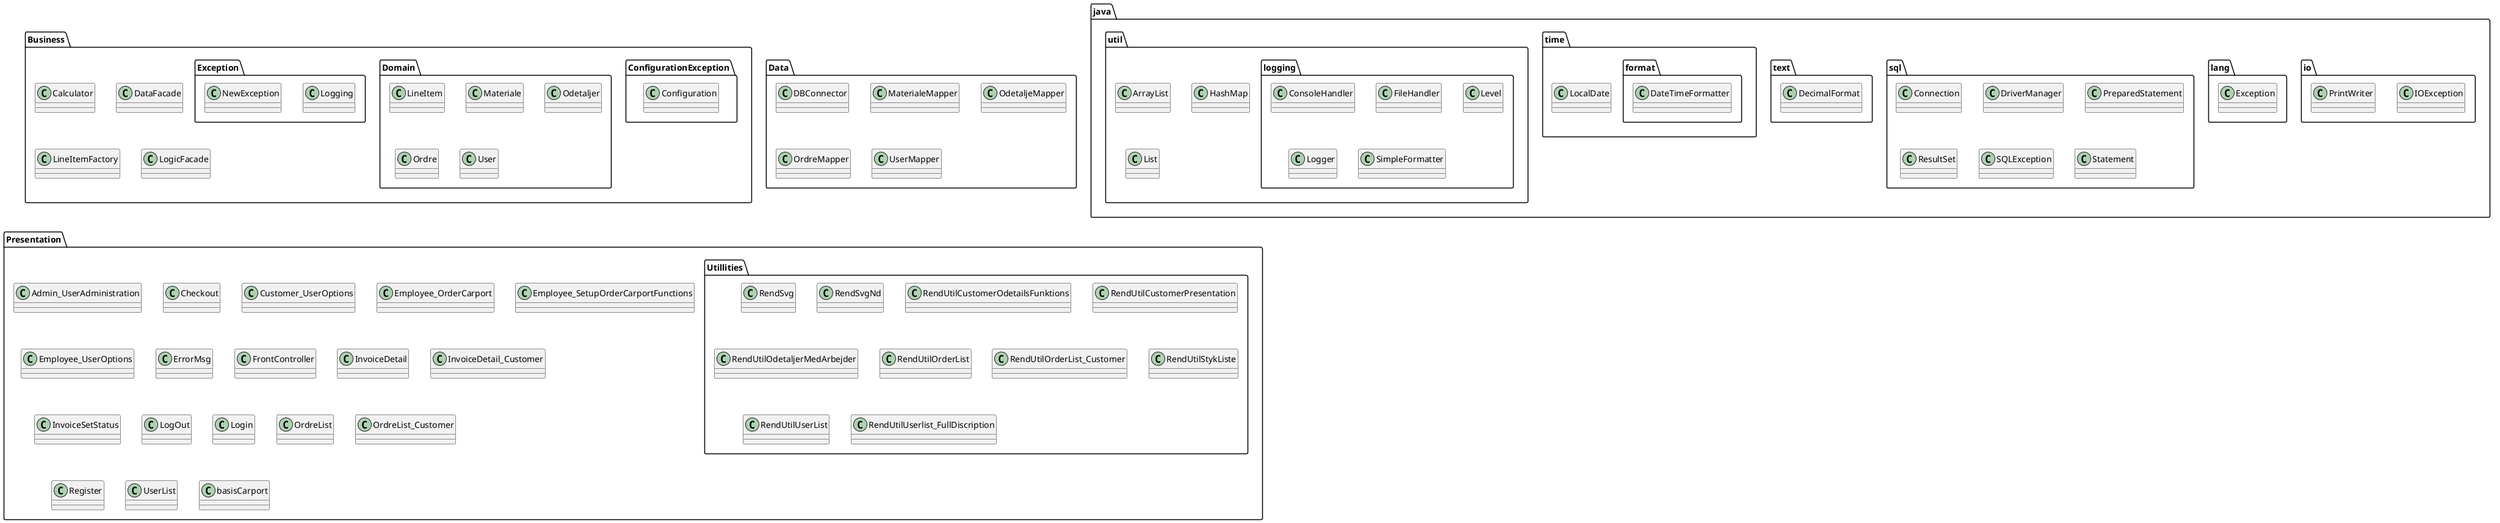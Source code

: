 @startuml
class Business.Calculator
class Business.ConfigurationException.Configuration
class Business.DataFacade
class Business.Domain.LineItem
class Business.Domain.Materiale
class Business.Domain.Odetaljer
class Business.Domain.Ordre
class Business.Domain.User
class Business.Exception.Logging
class Business.Exception.NewException
class Business.LineItemFactory
class Business.LogicFacade
class Data.DBConnector
class Data.MaterialeMapper
class Data.OdetaljeMapper
class Data.OrdreMapper
class Data.UserMapper
class Presentation.Admin_UserAdministration
class Presentation.Checkout
class Presentation.Customer_UserOptions
class Presentation.Employee_OrderCarport
class Presentation.Employee_SetupOrderCarportFunctions
class Presentation.Employee_UserOptions
class Presentation.ErrorMsg
class Presentation.FrontController
class Presentation.InvoiceDetail
class Presentation.InvoiceDetail_Customer
class Presentation.InvoiceSetStatus
class Presentation.LogOut
class Presentation.Login
class Presentation.OrdreList
class Presentation.OrdreList_Customer
class Presentation.Register
class Presentation.UserList
class Presentation.Utillities.RendSvg
class Presentation.Utillities.RendSvgNd
class Presentation.Utillities.RendUtilCustomerOdetailsFunktions
class Presentation.Utillities.RendUtilCustomerPresentation
class Presentation.Utillities.RendUtilOdetaljerMedArbejder
class Presentation.Utillities.RendUtilOrderList
class Presentation.Utillities.RendUtilOrderList_Customer
class Presentation.Utillities.RendUtilStykListe
class Presentation.Utillities.RendUtilUserList
class Presentation.Utillities.RendUtilUserlist_FullDiscription
class Presentation.basisCarport
class java.io.IOException
class java.io.PrintWriter
class java.lang.Exception
class java.sql.Connection
class java.sql.DriverManager
class java.sql.PreparedStatement
class java.sql.ResultSet
class java.sql.SQLException
class java.sql.Statement
class java.text.DecimalFormat
class java.time.LocalDate
class java.time.format.DateTimeFormatter
class java.util.ArrayList
class java.util.HashMap
class java.util.List
class java.util.logging.ConsoleHandler
class java.util.logging.FileHandler
class java.util.logging.Level
class java.util.logging.Logger
class java.util.logging.SimpleFormatter
class javax.servlet.ServletException
class javax.servlet.http.HttpServlet
class javax.servlet.http.HttpServletRequest
class javax.servlet.http.HttpServletResponse
class javax.servlet.http.HttpSession
@enduml